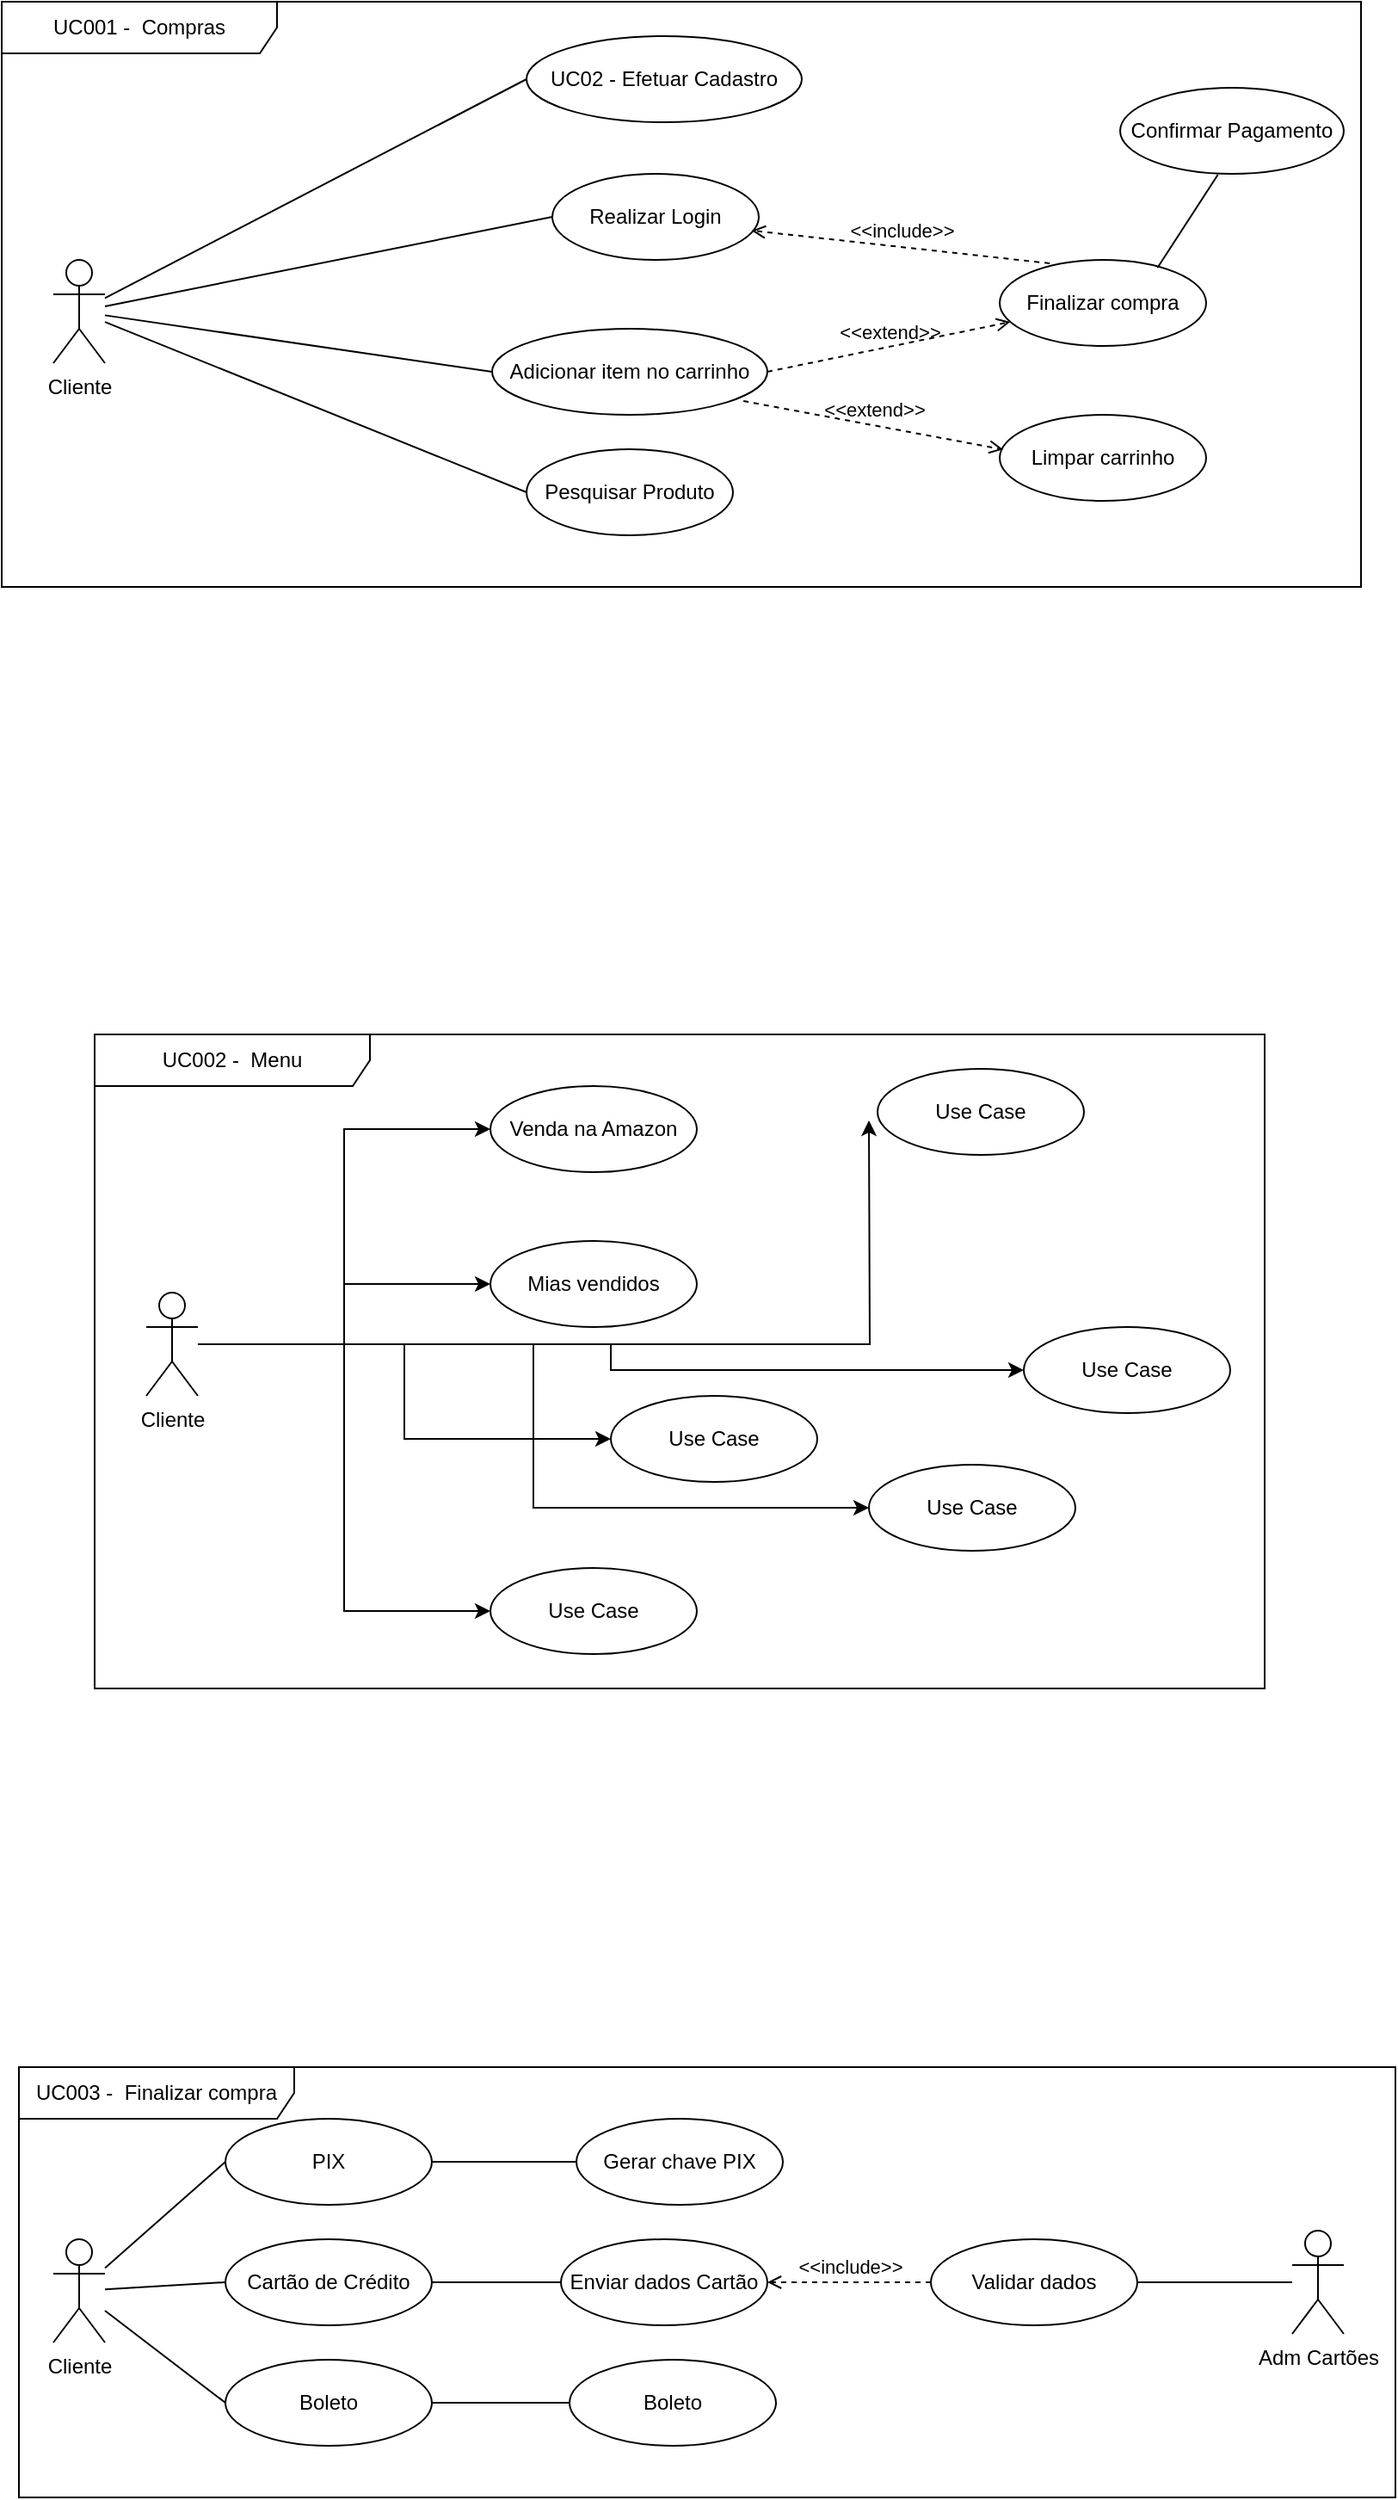 <mxfile version="21.1.1" type="github">
  <diagram name="Página-1" id="GbVJSJxy3QYXCFHWKnBK">
    <mxGraphModel dx="4456" dy="2464" grid="1" gridSize="10" guides="1" tooltips="1" connect="1" arrows="1" fold="1" page="1" pageScale="1" pageWidth="827" pageHeight="1169" math="0" shadow="0">
      <root>
        <mxCell id="0" />
        <mxCell id="1" parent="0" />
        <mxCell id="9bkrWgoY6Sax6kgN7_r8-2" value="Cliente" style="shape=umlActor;verticalLabelPosition=bottom;verticalAlign=top;html=1;outlineConnect=0;" vertex="1" parent="1">
          <mxGeometry x="50" y="440" width="30" height="60" as="geometry" />
        </mxCell>
        <mxCell id="9bkrWgoY6Sax6kgN7_r8-15" value="UC001 -&amp;nbsp; Compras" style="shape=umlFrame;whiteSpace=wrap;html=1;pointerEvents=0;width=160;height=30;" vertex="1" parent="1">
          <mxGeometry x="20" y="290" width="790" height="340" as="geometry" />
        </mxCell>
        <mxCell id="9bkrWgoY6Sax6kgN7_r8-16" value="Realizar Login" style="ellipse;whiteSpace=wrap;html=1;" vertex="1" parent="1">
          <mxGeometry x="340" y="390" width="120" height="50" as="geometry" />
        </mxCell>
        <mxCell id="9bkrWgoY6Sax6kgN7_r8-28" value="UC02 - Efetuar Cadastro" style="ellipse;whiteSpace=wrap;html=1;" vertex="1" parent="1">
          <mxGeometry x="325" y="310" width="160" height="50" as="geometry" />
        </mxCell>
        <mxCell id="9bkrWgoY6Sax6kgN7_r8-30" value="Adicionar item no carrinho" style="ellipse;whiteSpace=wrap;html=1;" vertex="1" parent="1">
          <mxGeometry x="305" y="480" width="160" height="50" as="geometry" />
        </mxCell>
        <mxCell id="9bkrWgoY6Sax6kgN7_r8-32" value="Finalizar compra" style="ellipse;whiteSpace=wrap;html=1;" vertex="1" parent="1">
          <mxGeometry x="600" y="440" width="120" height="50" as="geometry" />
        </mxCell>
        <mxCell id="9bkrWgoY6Sax6kgN7_r8-37" value="&amp;lt;&amp;lt;include&amp;gt;&amp;gt;" style="html=1;verticalAlign=bottom;labelBackgroundColor=none;endArrow=open;endFill=0;dashed=1;rounded=0;exitX=0.242;exitY=0.04;exitDx=0;exitDy=0;entryX=0.965;entryY=0.659;entryDx=0;entryDy=0;entryPerimeter=0;exitPerimeter=0;" edge="1" parent="1" source="9bkrWgoY6Sax6kgN7_r8-32" target="9bkrWgoY6Sax6kgN7_r8-16">
          <mxGeometry width="160" relative="1" as="geometry">
            <mxPoint x="410" y="400" as="sourcePoint" />
            <mxPoint x="570" y="400" as="targetPoint" />
          </mxGeometry>
        </mxCell>
        <mxCell id="9bkrWgoY6Sax6kgN7_r8-39" value="Limpar carrinho" style="ellipse;whiteSpace=wrap;html=1;" vertex="1" parent="1">
          <mxGeometry x="600" y="530" width="120" height="50" as="geometry" />
        </mxCell>
        <mxCell id="9bkrWgoY6Sax6kgN7_r8-41" value="&amp;lt;&amp;lt;extend&amp;gt;&amp;gt;" style="html=1;verticalAlign=bottom;labelBackgroundColor=none;endArrow=open;endFill=0;dashed=1;rounded=0;exitX=1;exitY=0.5;exitDx=0;exitDy=0;" edge="1" parent="1" source="9bkrWgoY6Sax6kgN7_r8-30" target="9bkrWgoY6Sax6kgN7_r8-32">
          <mxGeometry width="160" relative="1" as="geometry">
            <mxPoint x="330" y="560" as="sourcePoint" />
            <mxPoint x="490" y="560" as="targetPoint" />
          </mxGeometry>
        </mxCell>
        <mxCell id="9bkrWgoY6Sax6kgN7_r8-42" value="&amp;lt;&amp;lt;extend&amp;gt;&amp;gt;" style="html=1;verticalAlign=bottom;labelBackgroundColor=none;endArrow=open;endFill=0;dashed=1;rounded=0;exitX=0.913;exitY=0.84;exitDx=0;exitDy=0;entryX=0.017;entryY=0.403;entryDx=0;entryDy=0;entryPerimeter=0;exitPerimeter=0;" edge="1" parent="1" source="9bkrWgoY6Sax6kgN7_r8-30" target="9bkrWgoY6Sax6kgN7_r8-39">
          <mxGeometry width="160" relative="1" as="geometry">
            <mxPoint x="400" y="620" as="sourcePoint" />
            <mxPoint x="517" y="546" as="targetPoint" />
          </mxGeometry>
        </mxCell>
        <mxCell id="9bkrWgoY6Sax6kgN7_r8-43" value="" style="endArrow=none;html=1;rounded=0;entryX=0;entryY=0.5;entryDx=0;entryDy=0;" edge="1" parent="1" source="9bkrWgoY6Sax6kgN7_r8-2" target="9bkrWgoY6Sax6kgN7_r8-28">
          <mxGeometry width="50" height="50" relative="1" as="geometry">
            <mxPoint x="170" y="460" as="sourcePoint" />
            <mxPoint x="220" y="410" as="targetPoint" />
          </mxGeometry>
        </mxCell>
        <mxCell id="9bkrWgoY6Sax6kgN7_r8-44" value="" style="endArrow=none;html=1;rounded=0;entryX=0;entryY=0.5;entryDx=0;entryDy=0;" edge="1" parent="1" source="9bkrWgoY6Sax6kgN7_r8-2" target="9bkrWgoY6Sax6kgN7_r8-16">
          <mxGeometry width="50" height="50" relative="1" as="geometry">
            <mxPoint x="100" y="473" as="sourcePoint" />
            <mxPoint x="270" y="460" as="targetPoint" />
          </mxGeometry>
        </mxCell>
        <mxCell id="9bkrWgoY6Sax6kgN7_r8-45" value="" style="endArrow=none;html=1;rounded=0;entryX=0;entryY=0.5;entryDx=0;entryDy=0;" edge="1" parent="1" source="9bkrWgoY6Sax6kgN7_r8-2" target="9bkrWgoY6Sax6kgN7_r8-30">
          <mxGeometry width="50" height="50" relative="1" as="geometry">
            <mxPoint x="110" y="495" as="sourcePoint" />
            <mxPoint x="290" y="490" as="targetPoint" />
          </mxGeometry>
        </mxCell>
        <mxCell id="9bkrWgoY6Sax6kgN7_r8-46" value="Pesquisar Produto" style="ellipse;whiteSpace=wrap;html=1;" vertex="1" parent="1">
          <mxGeometry x="325" y="550" width="120" height="50" as="geometry" />
        </mxCell>
        <mxCell id="9bkrWgoY6Sax6kgN7_r8-47" value="" style="endArrow=none;html=1;rounded=0;entryX=0;entryY=0.5;entryDx=0;entryDy=0;" edge="1" parent="1" source="9bkrWgoY6Sax6kgN7_r8-2" target="9bkrWgoY6Sax6kgN7_r8-46">
          <mxGeometry width="50" height="50" relative="1" as="geometry">
            <mxPoint x="100" y="486" as="sourcePoint" />
            <mxPoint x="260" y="545" as="targetPoint" />
          </mxGeometry>
        </mxCell>
        <mxCell id="9bkrWgoY6Sax6kgN7_r8-49" value="Confirmar Pagamento" style="ellipse;whiteSpace=wrap;html=1;" vertex="1" parent="1">
          <mxGeometry x="670" y="340" width="130" height="50" as="geometry" />
        </mxCell>
        <mxCell id="9bkrWgoY6Sax6kgN7_r8-50" value="" style="endArrow=none;html=1;rounded=0;entryX=0.437;entryY=1.01;entryDx=0;entryDy=0;entryPerimeter=0;exitX=0.764;exitY=0.093;exitDx=0;exitDy=0;exitPerimeter=0;" edge="1" parent="1" source="9bkrWgoY6Sax6kgN7_r8-32" target="9bkrWgoY6Sax6kgN7_r8-49">
          <mxGeometry width="50" height="50" relative="1" as="geometry">
            <mxPoint x="560" y="450" as="sourcePoint" />
            <mxPoint x="610" y="400" as="targetPoint" />
          </mxGeometry>
        </mxCell>
        <mxCell id="9bkrWgoY6Sax6kgN7_r8-64" style="edgeStyle=orthogonalEdgeStyle;rounded=0;orthogonalLoop=1;jettySize=auto;html=1;entryX=0;entryY=0.5;entryDx=0;entryDy=0;" edge="1" parent="1" source="9bkrWgoY6Sax6kgN7_r8-53" target="9bkrWgoY6Sax6kgN7_r8-55">
          <mxGeometry relative="1" as="geometry" />
        </mxCell>
        <mxCell id="9bkrWgoY6Sax6kgN7_r8-65" style="edgeStyle=orthogonalEdgeStyle;rounded=0;orthogonalLoop=1;jettySize=auto;html=1;entryX=0;entryY=0.5;entryDx=0;entryDy=0;" edge="1" parent="1" source="9bkrWgoY6Sax6kgN7_r8-53" target="9bkrWgoY6Sax6kgN7_r8-58">
          <mxGeometry relative="1" as="geometry" />
        </mxCell>
        <mxCell id="9bkrWgoY6Sax6kgN7_r8-66" style="edgeStyle=orthogonalEdgeStyle;rounded=0;orthogonalLoop=1;jettySize=auto;html=1;" edge="1" parent="1" source="9bkrWgoY6Sax6kgN7_r8-53">
          <mxGeometry relative="1" as="geometry">
            <mxPoint x="524" y="940" as="targetPoint" />
          </mxGeometry>
        </mxCell>
        <mxCell id="9bkrWgoY6Sax6kgN7_r8-67" style="edgeStyle=orthogonalEdgeStyle;rounded=0;orthogonalLoop=1;jettySize=auto;html=1;entryX=0;entryY=0.5;entryDx=0;entryDy=0;" edge="1" parent="1" source="9bkrWgoY6Sax6kgN7_r8-53" target="9bkrWgoY6Sax6kgN7_r8-60">
          <mxGeometry relative="1" as="geometry" />
        </mxCell>
        <mxCell id="9bkrWgoY6Sax6kgN7_r8-68" style="edgeStyle=orthogonalEdgeStyle;rounded=0;orthogonalLoop=1;jettySize=auto;html=1;entryX=0;entryY=0.5;entryDx=0;entryDy=0;" edge="1" parent="1" source="9bkrWgoY6Sax6kgN7_r8-53" target="9bkrWgoY6Sax6kgN7_r8-59">
          <mxGeometry relative="1" as="geometry" />
        </mxCell>
        <mxCell id="9bkrWgoY6Sax6kgN7_r8-69" style="edgeStyle=orthogonalEdgeStyle;rounded=0;orthogonalLoop=1;jettySize=auto;html=1;entryX=0;entryY=0.5;entryDx=0;entryDy=0;" edge="1" parent="1" source="9bkrWgoY6Sax6kgN7_r8-53" target="9bkrWgoY6Sax6kgN7_r8-63">
          <mxGeometry relative="1" as="geometry" />
        </mxCell>
        <mxCell id="9bkrWgoY6Sax6kgN7_r8-70" style="edgeStyle=orthogonalEdgeStyle;rounded=0;orthogonalLoop=1;jettySize=auto;html=1;entryX=0;entryY=0.5;entryDx=0;entryDy=0;" edge="1" parent="1" source="9bkrWgoY6Sax6kgN7_r8-53" target="9bkrWgoY6Sax6kgN7_r8-62">
          <mxGeometry relative="1" as="geometry" />
        </mxCell>
        <mxCell id="9bkrWgoY6Sax6kgN7_r8-53" value="Cliente" style="shape=umlActor;verticalLabelPosition=bottom;verticalAlign=top;html=1;outlineConnect=0;" vertex="1" parent="1">
          <mxGeometry x="104" y="1040" width="30" height="60" as="geometry" />
        </mxCell>
        <mxCell id="9bkrWgoY6Sax6kgN7_r8-55" value="Venda na Amazon" style="ellipse;whiteSpace=wrap;html=1;" vertex="1" parent="1">
          <mxGeometry x="304" y="920" width="120" height="50" as="geometry" />
        </mxCell>
        <mxCell id="9bkrWgoY6Sax6kgN7_r8-58" value="Mias vendidos" style="ellipse;whiteSpace=wrap;html=1;" vertex="1" parent="1">
          <mxGeometry x="304" y="1010" width="120" height="50" as="geometry" />
        </mxCell>
        <mxCell id="9bkrWgoY6Sax6kgN7_r8-59" value="Use Case" style="ellipse;whiteSpace=wrap;html=1;" vertex="1" parent="1">
          <mxGeometry x="374" y="1100" width="120" height="50" as="geometry" />
        </mxCell>
        <mxCell id="9bkrWgoY6Sax6kgN7_r8-60" value="Use Case" style="ellipse;whiteSpace=wrap;html=1;" vertex="1" parent="1">
          <mxGeometry x="614" y="1060" width="120" height="50" as="geometry" />
        </mxCell>
        <mxCell id="9bkrWgoY6Sax6kgN7_r8-61" value="Use Case" style="ellipse;whiteSpace=wrap;html=1;" vertex="1" parent="1">
          <mxGeometry x="529" y="910" width="120" height="50" as="geometry" />
        </mxCell>
        <mxCell id="9bkrWgoY6Sax6kgN7_r8-62" value="Use Case" style="ellipse;whiteSpace=wrap;html=1;" vertex="1" parent="1">
          <mxGeometry x="524" y="1140" width="120" height="50" as="geometry" />
        </mxCell>
        <mxCell id="9bkrWgoY6Sax6kgN7_r8-63" value="Use Case" style="ellipse;whiteSpace=wrap;html=1;" vertex="1" parent="1">
          <mxGeometry x="304" y="1200" width="120" height="50" as="geometry" />
        </mxCell>
        <mxCell id="9bkrWgoY6Sax6kgN7_r8-71" value="UC002 -&amp;nbsp; Menu" style="shape=umlFrame;whiteSpace=wrap;html=1;pointerEvents=0;width=160;height=30;" vertex="1" parent="1">
          <mxGeometry x="74" y="890" width="680" height="380" as="geometry" />
        </mxCell>
        <mxCell id="9bkrWgoY6Sax6kgN7_r8-72" value="UC003 -&amp;nbsp; Finalizar compra" style="shape=umlFrame;whiteSpace=wrap;html=1;pointerEvents=0;width=160;height=30;" vertex="1" parent="1">
          <mxGeometry x="30" y="1490" width="800" height="250" as="geometry" />
        </mxCell>
        <mxCell id="9bkrWgoY6Sax6kgN7_r8-73" value="Cliente" style="shape=umlActor;verticalLabelPosition=bottom;verticalAlign=top;html=1;outlineConnect=0;" vertex="1" parent="1">
          <mxGeometry x="50" y="1590" width="30" height="60" as="geometry" />
        </mxCell>
        <mxCell id="9bkrWgoY6Sax6kgN7_r8-74" value="PIX" style="ellipse;whiteSpace=wrap;html=1;" vertex="1" parent="1">
          <mxGeometry x="150" y="1520" width="120" height="50" as="geometry" />
        </mxCell>
        <mxCell id="9bkrWgoY6Sax6kgN7_r8-75" value="Cartão de Crédito" style="ellipse;whiteSpace=wrap;html=1;" vertex="1" parent="1">
          <mxGeometry x="150" y="1590" width="120" height="50" as="geometry" />
        </mxCell>
        <mxCell id="9bkrWgoY6Sax6kgN7_r8-76" value="Boleto" style="ellipse;whiteSpace=wrap;html=1;" vertex="1" parent="1">
          <mxGeometry x="150" y="1660" width="120" height="50" as="geometry" />
        </mxCell>
        <mxCell id="9bkrWgoY6Sax6kgN7_r8-77" value="Gerar chave PIX" style="ellipse;whiteSpace=wrap;html=1;" vertex="1" parent="1">
          <mxGeometry x="354" y="1520" width="120" height="50" as="geometry" />
        </mxCell>
        <mxCell id="9bkrWgoY6Sax6kgN7_r8-78" value="Enviar dados Cartão" style="ellipse;whiteSpace=wrap;html=1;" vertex="1" parent="1">
          <mxGeometry x="345" y="1590" width="120" height="50" as="geometry" />
        </mxCell>
        <mxCell id="9bkrWgoY6Sax6kgN7_r8-80" value="" style="endArrow=none;html=1;rounded=0;entryX=0;entryY=0.5;entryDx=0;entryDy=0;" edge="1" parent="1" source="9bkrWgoY6Sax6kgN7_r8-73" target="9bkrWgoY6Sax6kgN7_r8-74">
          <mxGeometry width="50" height="50" relative="1" as="geometry">
            <mxPoint x="90" y="1610" as="sourcePoint" />
            <mxPoint x="140" y="1560" as="targetPoint" />
          </mxGeometry>
        </mxCell>
        <mxCell id="9bkrWgoY6Sax6kgN7_r8-81" value="" style="endArrow=none;html=1;rounded=0;entryX=0;entryY=0.5;entryDx=0;entryDy=0;" edge="1" parent="1" source="9bkrWgoY6Sax6kgN7_r8-73" target="9bkrWgoY6Sax6kgN7_r8-75">
          <mxGeometry width="50" height="50" relative="1" as="geometry">
            <mxPoint x="50" y="1639" as="sourcePoint" />
            <mxPoint x="160" y="1591" as="targetPoint" />
          </mxGeometry>
        </mxCell>
        <mxCell id="9bkrWgoY6Sax6kgN7_r8-82" value="" style="endArrow=none;html=1;rounded=0;entryX=0;entryY=0.5;entryDx=0;entryDy=0;" edge="1" parent="1" source="9bkrWgoY6Sax6kgN7_r8-73" target="9bkrWgoY6Sax6kgN7_r8-76">
          <mxGeometry width="50" height="50" relative="1" as="geometry">
            <mxPoint x="30" y="1662" as="sourcePoint" />
            <mxPoint x="160" y="1640" as="targetPoint" />
          </mxGeometry>
        </mxCell>
        <mxCell id="9bkrWgoY6Sax6kgN7_r8-83" value="" style="endArrow=none;html=1;rounded=0;entryX=0;entryY=0.5;entryDx=0;entryDy=0;exitX=1;exitY=0.5;exitDx=0;exitDy=0;" edge="1" parent="1" source="9bkrWgoY6Sax6kgN7_r8-75" target="9bkrWgoY6Sax6kgN7_r8-78">
          <mxGeometry width="50" height="50" relative="1" as="geometry">
            <mxPoint x="230" y="1651" as="sourcePoint" />
            <mxPoint x="360" y="1629" as="targetPoint" />
          </mxGeometry>
        </mxCell>
        <mxCell id="9bkrWgoY6Sax6kgN7_r8-84" value="Boleto" style="ellipse;whiteSpace=wrap;html=1;" vertex="1" parent="1">
          <mxGeometry x="350" y="1660" width="120" height="50" as="geometry" />
        </mxCell>
        <mxCell id="9bkrWgoY6Sax6kgN7_r8-87" value="" style="endArrow=none;html=1;rounded=0;exitX=1;exitY=0.5;exitDx=0;exitDy=0;entryX=0;entryY=0.5;entryDx=0;entryDy=0;" edge="1" parent="1" source="9bkrWgoY6Sax6kgN7_r8-76" target="9bkrWgoY6Sax6kgN7_r8-84">
          <mxGeometry width="50" height="50" relative="1" as="geometry">
            <mxPoint x="295" y="1700" as="sourcePoint" />
            <mxPoint x="345" y="1650" as="targetPoint" />
          </mxGeometry>
        </mxCell>
        <mxCell id="9bkrWgoY6Sax6kgN7_r8-88" value="" style="endArrow=none;html=1;rounded=0;exitX=1;exitY=0.5;exitDx=0;exitDy=0;entryX=0;entryY=0.5;entryDx=0;entryDy=0;" edge="1" parent="1" source="9bkrWgoY6Sax6kgN7_r8-74" target="9bkrWgoY6Sax6kgN7_r8-77">
          <mxGeometry width="50" height="50" relative="1" as="geometry">
            <mxPoint x="400" y="1680" as="sourcePoint" />
            <mxPoint x="450" y="1630" as="targetPoint" />
          </mxGeometry>
        </mxCell>
        <mxCell id="9bkrWgoY6Sax6kgN7_r8-89" value="Validar dados" style="ellipse;whiteSpace=wrap;html=1;" vertex="1" parent="1">
          <mxGeometry x="560" y="1590" width="120" height="50" as="geometry" />
        </mxCell>
        <mxCell id="9bkrWgoY6Sax6kgN7_r8-90" value="&amp;lt;&amp;lt;include&amp;gt;&amp;gt;" style="html=1;verticalAlign=bottom;labelBackgroundColor=none;endArrow=open;endFill=0;dashed=1;rounded=0;entryX=1;entryY=0.5;entryDx=0;entryDy=0;" edge="1" parent="1" source="9bkrWgoY6Sax6kgN7_r8-89" target="9bkrWgoY6Sax6kgN7_r8-78">
          <mxGeometry width="160" relative="1" as="geometry">
            <mxPoint x="350" y="1650" as="sourcePoint" />
            <mxPoint x="510" y="1650" as="targetPoint" />
          </mxGeometry>
        </mxCell>
        <mxCell id="9bkrWgoY6Sax6kgN7_r8-91" value="Adm Cartões" style="shape=umlActor;verticalLabelPosition=bottom;verticalAlign=top;html=1;outlineConnect=0;" vertex="1" parent="1">
          <mxGeometry x="770" y="1585" width="30" height="60" as="geometry" />
        </mxCell>
        <mxCell id="9bkrWgoY6Sax6kgN7_r8-96" value="" style="endArrow=none;html=1;rounded=0;exitX=1;exitY=0.5;exitDx=0;exitDy=0;" edge="1" parent="1" source="9bkrWgoY6Sax6kgN7_r8-89" target="9bkrWgoY6Sax6kgN7_r8-91">
          <mxGeometry width="50" height="50" relative="1" as="geometry">
            <mxPoint x="690" y="1740" as="sourcePoint" />
            <mxPoint x="740" y="1690" as="targetPoint" />
          </mxGeometry>
        </mxCell>
      </root>
    </mxGraphModel>
  </diagram>
</mxfile>
